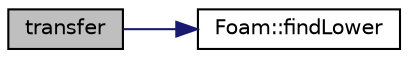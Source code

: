 digraph "transfer"
{
  bgcolor="transparent";
  edge [fontname="Helvetica",fontsize="10",labelfontname="Helvetica",labelfontsize="10"];
  node [fontname="Helvetica",fontsize="10",shape=record];
  rankdir="LR";
  Node1 [label="transfer",height=0.2,width=0.4,color="black", fillcolor="grey75", style="filled" fontcolor="black"];
  Node1 -> Node2 [color="midnightblue",fontsize="10",style="solid",fontname="Helvetica"];
  Node2 [label="Foam::findLower",height=0.2,width=0.4,color="black",URL="$namespaceFoam.html#ad149a4be0a680d1b292bd19987bff280",tooltip="Binary search to find the index of the last element in a sorted list that is less than value..."];
}

